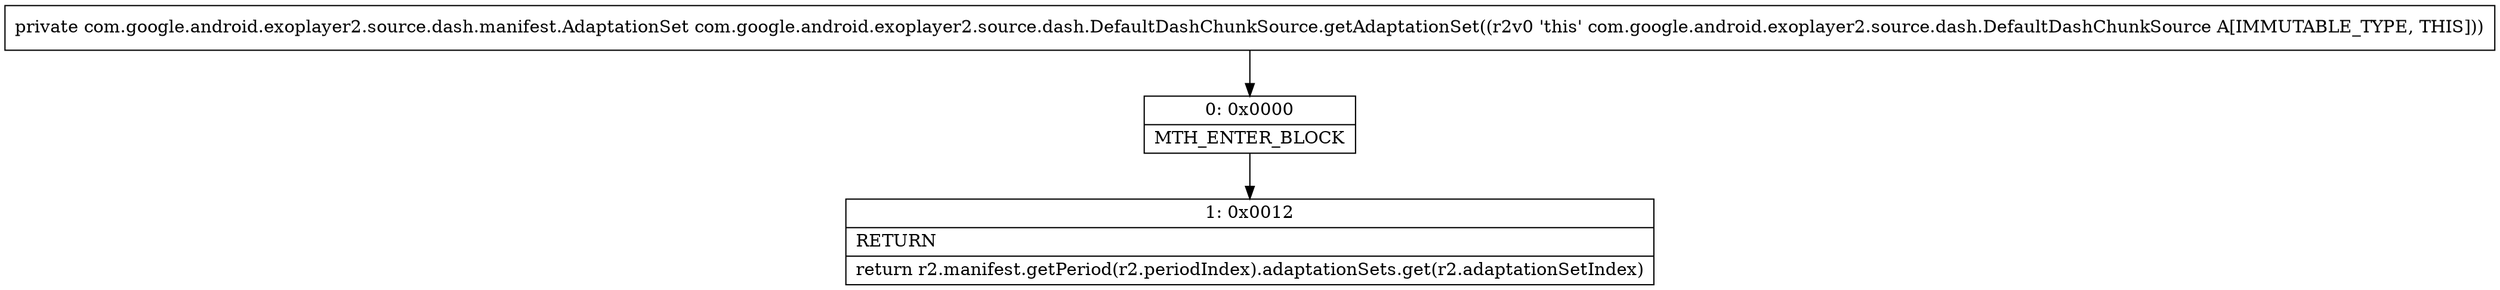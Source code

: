 digraph "CFG forcom.google.android.exoplayer2.source.dash.DefaultDashChunkSource.getAdaptationSet()Lcom\/google\/android\/exoplayer2\/source\/dash\/manifest\/AdaptationSet;" {
Node_0 [shape=record,label="{0\:\ 0x0000|MTH_ENTER_BLOCK\l}"];
Node_1 [shape=record,label="{1\:\ 0x0012|RETURN\l|return r2.manifest.getPeriod(r2.periodIndex).adaptationSets.get(r2.adaptationSetIndex)\l}"];
MethodNode[shape=record,label="{private com.google.android.exoplayer2.source.dash.manifest.AdaptationSet com.google.android.exoplayer2.source.dash.DefaultDashChunkSource.getAdaptationSet((r2v0 'this' com.google.android.exoplayer2.source.dash.DefaultDashChunkSource A[IMMUTABLE_TYPE, THIS])) }"];
MethodNode -> Node_0;
Node_0 -> Node_1;
}

